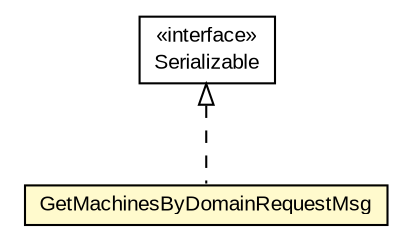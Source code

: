 #!/usr/local/bin/dot
#
# Class diagram 
# Generated by UMLGraph version R5_6-24-gf6e263 (http://www.umlgraph.org/)
#

digraph G {
	edge [fontname="arial",fontsize=10,labelfontname="arial",labelfontsize=10];
	node [fontname="arial",fontsize=10,shape=plaintext];
	nodesep=0.25;
	ranksep=0.5;
	// org.miloss.fgsms.services.interfaces.policyconfiguration.GetMachinesByDomainRequestMsg
	c163974 [label=<<table title="org.miloss.fgsms.services.interfaces.policyconfiguration.GetMachinesByDomainRequestMsg" border="0" cellborder="1" cellspacing="0" cellpadding="2" port="p" bgcolor="lemonChiffon" href="./GetMachinesByDomainRequestMsg.html">
		<tr><td><table border="0" cellspacing="0" cellpadding="1">
<tr><td align="center" balign="center"> GetMachinesByDomainRequestMsg </td></tr>
		</table></td></tr>
		</table>>, URL="./GetMachinesByDomainRequestMsg.html", fontname="arial", fontcolor="black", fontsize=10.0];
	//org.miloss.fgsms.services.interfaces.policyconfiguration.GetMachinesByDomainRequestMsg implements java.io.Serializable
	c164226:p -> c163974:p [dir=back,arrowtail=empty,style=dashed];
	// java.io.Serializable
	c164226 [label=<<table title="java.io.Serializable" border="0" cellborder="1" cellspacing="0" cellpadding="2" port="p" href="http://java.sun.com/j2se/1.4.2/docs/api/java/io/Serializable.html">
		<tr><td><table border="0" cellspacing="0" cellpadding="1">
<tr><td align="center" balign="center"> &#171;interface&#187; </td></tr>
<tr><td align="center" balign="center"> Serializable </td></tr>
		</table></td></tr>
		</table>>, URL="http://java.sun.com/j2se/1.4.2/docs/api/java/io/Serializable.html", fontname="arial", fontcolor="black", fontsize=10.0];
}

